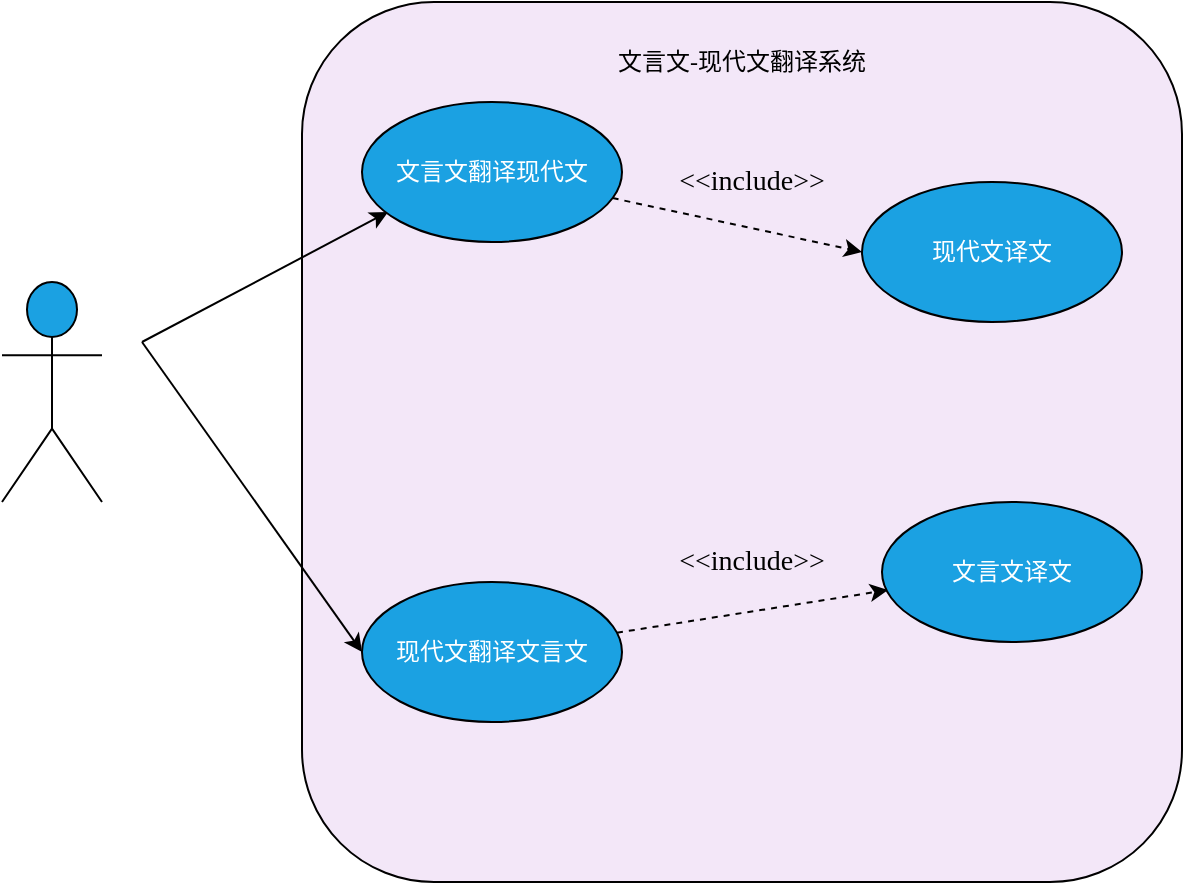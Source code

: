 <mxfile version="21.3.2" type="github">
  <diagram name="第 1 页" id="JaTiI77g6eKHVEttl6wa">
    <mxGraphModel dx="2213" dy="834" grid="1" gridSize="10" guides="1" tooltips="1" connect="1" arrows="1" fold="1" page="1" pageScale="1" pageWidth="827" pageHeight="1169" math="0" shadow="0">
      <root>
        <mxCell id="0" />
        <mxCell id="1" parent="0" />
        <mxCell id="KhAThkJv5Irgp1XRV-3g-1" value="&lt;p style=&quot;line-height: 0%;&quot;&gt;&lt;br&gt;&lt;/p&gt;" style="whiteSpace=wrap;html=1;aspect=fixed;align=center;strokeColor=#000000;rounded=1;fillColor=#f3e7f8;" vertex="1" parent="1">
          <mxGeometry x="-160" y="150" width="440" height="440" as="geometry" />
        </mxCell>
        <mxCell id="KhAThkJv5Irgp1XRV-3g-6" style="rounded=0;orthogonalLoop=1;jettySize=auto;html=1;entryX=0.1;entryY=0.786;entryDx=0;entryDy=0;entryPerimeter=0;" edge="1" parent="1" target="KhAThkJv5Irgp1XRV-3g-4">
          <mxGeometry relative="1" as="geometry">
            <mxPoint x="-240" y="320" as="sourcePoint" />
          </mxGeometry>
        </mxCell>
        <mxCell id="KhAThkJv5Irgp1XRV-3g-7" style="rounded=0;orthogonalLoop=1;jettySize=auto;html=1;entryX=0;entryY=0.5;entryDx=0;entryDy=0;" edge="1" parent="1" target="KhAThkJv5Irgp1XRV-3g-5">
          <mxGeometry relative="1" as="geometry">
            <mxPoint x="-240" y="320" as="sourcePoint" />
          </mxGeometry>
        </mxCell>
        <mxCell id="KhAThkJv5Irgp1XRV-3g-3" value="Actor" style="shape=umlActor;verticalLabelPosition=bottom;verticalAlign=top;html=1;outlineConnect=0;fillColor=#1ba1e2;fontColor=#ffffff;strokeColor=#000000;" vertex="1" parent="1">
          <mxGeometry x="-310" y="290" width="50" height="110" as="geometry" />
        </mxCell>
        <mxCell id="KhAThkJv5Irgp1XRV-3g-11" style="rounded=0;orthogonalLoop=1;jettySize=auto;html=1;entryX=0;entryY=0.5;entryDx=0;entryDy=0;dashed=1;" edge="1" parent="1" source="KhAThkJv5Irgp1XRV-3g-4" target="KhAThkJv5Irgp1XRV-3g-9">
          <mxGeometry relative="1" as="geometry" />
        </mxCell>
        <mxCell id="KhAThkJv5Irgp1XRV-3g-4" value="&lt;font face=&quot;Verdana&quot;&gt;文言文翻译现代文&lt;/font&gt;" style="ellipse;whiteSpace=wrap;html=1;fillColor=#1ba1e2;fontColor=#ffffff;strokeColor=#000000;labelBackgroundColor=none;labelBorderColor=none;" vertex="1" parent="1">
          <mxGeometry x="-130" y="200" width="130" height="70" as="geometry" />
        </mxCell>
        <mxCell id="KhAThkJv5Irgp1XRV-3g-12" style="rounded=0;orthogonalLoop=1;jettySize=auto;html=1;entryX=0.023;entryY=0.629;entryDx=0;entryDy=0;entryPerimeter=0;dashed=1;" edge="1" parent="1" source="KhAThkJv5Irgp1XRV-3g-5" target="KhAThkJv5Irgp1XRV-3g-10">
          <mxGeometry relative="1" as="geometry" />
        </mxCell>
        <mxCell id="KhAThkJv5Irgp1XRV-3g-5" value="&lt;font face=&quot;Verdana&quot;&gt;现代文翻译文言文&lt;/font&gt;" style="ellipse;whiteSpace=wrap;html=1;fillColor=#1ba1e2;fontColor=#ffffff;strokeColor=#000000;labelBackgroundColor=none;labelBorderColor=none;" vertex="1" parent="1">
          <mxGeometry x="-130" y="440" width="130" height="70" as="geometry" />
        </mxCell>
        <mxCell id="KhAThkJv5Irgp1XRV-3g-8" value="&lt;font face=&quot;Verdana&quot;&gt;文言文-现代文翻译系统&lt;/font&gt;" style="rounded=0;whiteSpace=wrap;html=1;strokeColor=none;opacity=0;" vertex="1" parent="1">
          <mxGeometry x="-35" y="150" width="190" height="60" as="geometry" />
        </mxCell>
        <mxCell id="KhAThkJv5Irgp1XRV-3g-9" value="&lt;font face=&quot;Verdana&quot;&gt;现代文译文&lt;/font&gt;" style="ellipse;whiteSpace=wrap;html=1;fillColor=#1ba1e2;fontColor=#ffffff;strokeColor=#000000;labelBackgroundColor=none;labelBorderColor=none;" vertex="1" parent="1">
          <mxGeometry x="120" y="240" width="130" height="70" as="geometry" />
        </mxCell>
        <mxCell id="KhAThkJv5Irgp1XRV-3g-10" value="&lt;font face=&quot;Verdana&quot;&gt;文言文译文&lt;/font&gt;" style="ellipse;whiteSpace=wrap;html=1;fillColor=#1ba1e2;fontColor=#ffffff;strokeColor=#000000;labelBackgroundColor=none;labelBorderColor=none;" vertex="1" parent="1">
          <mxGeometry x="130" y="400" width="130" height="70" as="geometry" />
        </mxCell>
        <mxCell id="KhAThkJv5Irgp1XRV-3g-13" value="&lt;font style=&quot;font-size: 14px;&quot; face=&quot;Verdana&quot;&gt;&amp;lt;&amp;lt;include&amp;gt;&amp;gt;&lt;/font&gt;" style="rounded=0;whiteSpace=wrap;html=1;strokeColor=none;opacity=0;rotation=0;" vertex="1" parent="1">
          <mxGeometry x="-30" y="210" width="190" height="60" as="geometry" />
        </mxCell>
        <mxCell id="KhAThkJv5Irgp1XRV-3g-14" value="&lt;font style=&quot;font-size: 14px;&quot; face=&quot;Verdana&quot;&gt;&amp;lt;&amp;lt;include&amp;gt;&amp;gt;&lt;/font&gt;" style="rounded=0;whiteSpace=wrap;html=1;strokeColor=none;opacity=0;rotation=0;" vertex="1" parent="1">
          <mxGeometry x="-30" y="400" width="190" height="60" as="geometry" />
        </mxCell>
      </root>
    </mxGraphModel>
  </diagram>
</mxfile>

